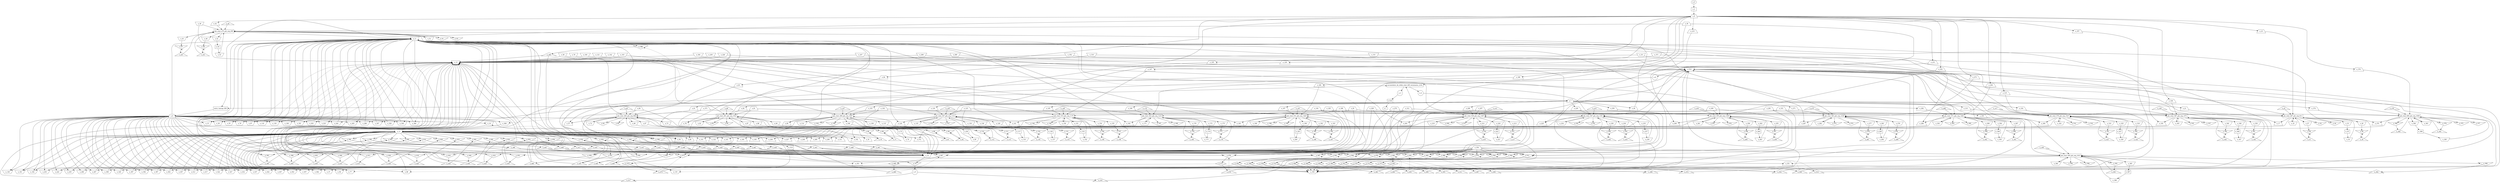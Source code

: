 digraph control_path {
  e_0: entry_node : n ;
  e_1: exit_node : s ;
  e_2 [shape = dot];
  e_3 [shape = circle];
  e_4 [shape = circle];
  e_5 [shape = circle];
  e_6 [shape = circle];
  e_7 [shape = trapezium];
  e_8 [shape = trapezium];
  e_9 [shape = trapezium];
  e_10 [shape = invtriangle];
  e_11 [shape = invtrapezium];
  e_12 [shape = invtrapezium];
  e_13 [shape = invtrapezium];
  e_14 [shape = invtrapezium];
  e_15 [shape = invtrapezium];
  e_16 [shape = invtrapezium];
  e_17 [shape = trapezium];
  e_18 [shape = invtrapezium];
  e_19 [shape = trapezium];
  e_20 [shape = trapezium];
  e_21 [shape = trapezium];
  e_22 [shape = invtriangle];
  e_23 [shape = trapezium];
  e_24 [shape = invtriangle];
  e_25 [shape = triangle];
  e_26 [shape = invtrapezium];
  e_27 [shape = invtrapezium];
  e_28 [shape = invtriangle];
  e_29 [shape = invtriangle];
  e_30 [shape = triangle];
  e_31 [shape = triangle];
  e_32 [shape = invtrapezium];
  e_33 [shape = invtrapezium];
  e_34 [shape = invtrapezium];
  e_35 [shape = dot];
  e_36 [shape = invtrapezium];
  e_37 [shape = invtrapezium];
  e_38 [shape = invtrapezium];
  e_39 [shape = trapezium];
  e_40 [shape = trapezium];
  e_41 [shape = invtriangle];
  e_42 [shape = trapezium];
  e_43 [shape = invtriangle];
  e_44 [shape = triangle];
  e_45 [shape = invtrapezium];
  e_46 [shape = invtrapezium];
  e_47 [shape = invtriangle];
  e_48 [shape = invtriangle];
  e_49 [shape = triangle];
  e_50 [shape = triangle];
  e_51 [shape = invtrapezium];
  e_52 [shape = invtrapezium];
  e_53 [shape = invtrapezium];
  e_54 [shape = dot];
  e_55 [shape = invtrapezium];
  e_56 [shape = invtrapezium];
  e_57 [shape = trapezium];
  e_58 [shape = invtrapezium];
  e_59 [shape = trapezium];
  e_60 [shape = trapezium];
  e_61 [shape = trapezium];
  e_62 [shape = invtriangle];
  e_63 [shape = trapezium];
  e_64 [shape = invtriangle];
  e_65 [shape = triangle];
  e_66 [shape = invtrapezium];
  e_67 [shape = invtrapezium];
  e_68 [shape = invtriangle];
  e_69 [shape = invtriangle];
  e_70 [shape = triangle];
  e_71 [shape = triangle];
  e_72 [shape = invtrapezium];
  e_73 [shape = invtrapezium];
  e_74 [shape = invtrapezium];
  e_75 [shape = dot];
  e_76 [shape = invtrapezium];
  e_77 [shape = invtrapezium];
  e_78 [shape = trapezium];
  e_79 [shape = invtrapezium];
  e_80 [shape = trapezium];
  e_81 [shape = trapezium];
  e_82 [shape = trapezium];
  e_83 [shape = invtriangle];
  e_84 [shape = trapezium];
  e_85 [shape = invtriangle];
  e_86 [shape = triangle];
  e_87 [shape = invtrapezium];
  e_88 [shape = invtrapezium];
  e_89 [shape = invtriangle];
  e_90 [shape = invtriangle];
  e_91 [shape = triangle];
  e_92 [shape = triangle];
  e_93 [shape = invtrapezium];
  e_94 [shape = invtrapezium];
  e_95 [shape = invtrapezium];
  e_96 [shape = dot];
  e_97 [shape = invtrapezium];
  e_98 [shape = invtrapezium];
  e_99 [shape = trapezium];
  e_100 [shape = invtrapezium];
  e_101 [shape = trapezium];
  e_102 [shape = trapezium];
  e_103 [shape = trapezium];
  e_104 [shape = invtriangle];
  e_105 [shape = trapezium];
  e_106 [shape = invtriangle];
  e_107 [shape = triangle];
  e_108 [shape = invtrapezium];
  e_109 [shape = invtrapezium];
  e_110 [shape = invtriangle];
  e_111 [shape = invtriangle];
  e_112 [shape = triangle];
  e_113 [shape = triangle];
  e_114 [shape = invtrapezium];
  e_115 [shape = invtrapezium];
  e_116 [shape = invtrapezium];
  e_117 [shape = dot];
  e_118 [shape = invtrapezium];
  e_119 [shape = invtrapezium];
  e_120 [shape = trapezium];
  e_121 [shape = invtrapezium];
  e_122 [shape = trapezium];
  e_123 [shape = trapezium];
  e_124 [shape = trapezium];
  e_125 [shape = invtriangle];
  e_126 [shape = trapezium];
  e_127 [shape = invtriangle];
  e_128 [shape = triangle];
  e_129 [shape = invtrapezium];
  e_130 [shape = invtrapezium];
  e_131 [shape = invtriangle];
  e_132 [shape = invtriangle];
  e_133 [shape = triangle];
  e_134 [shape = triangle];
  e_135 [shape = invtrapezium];
  e_136 [shape = invtrapezium];
  e_137 [shape = invtrapezium];
  e_138 [shape = dot];
  e_139 [shape = invtrapezium];
  e_140 [shape = invtrapezium];
  e_141 [shape = trapezium];
  e_142 [shape = invtrapezium];
  e_143 [shape = trapezium];
  e_144 [shape = trapezium];
  e_145 [shape = trapezium];
  e_146 [shape = invtriangle];
  e_147 [shape = trapezium];
  e_148 [shape = invtriangle];
  e_149 [shape = triangle];
  e_150 [shape = invtrapezium];
  e_151 [shape = invtrapezium];
  e_152 [shape = invtrapezium];
  e_153 [shape = dot];
  e_154 [shape = invtrapezium];
  e_155 [shape = invtrapezium];
  e_156 [shape = invtriangle];
  e_157 [shape = invtriangle];
  e_158 [shape = triangle];
  e_159 [shape = triangle];
  e_160 [shape = invtrapezium];
  e_161 [shape = invtrapezium];
  e_162 [shape = trapezium];
  e_163 [shape = invtrapezium];
  e_164 [shape = trapezium];
  e_165 [shape = trapezium];
  e_166 [shape = trapezium];
  e_167 [shape = invtriangle];
  e_168 [shape = trapezium];
  e_169 [shape = invtriangle];
  e_170 [shape = triangle];
  e_171 [shape = invtrapezium];
  e_172 [shape = invtrapezium];
  e_173 [shape = invtrapezium];
  e_174 [shape = dot];
  e_175 [shape = invtrapezium];
  e_176 [shape = invtrapezium];
  e_177 [shape = invtriangle];
  e_178 [shape = invtriangle];
  e_179 [shape = triangle];
  e_180 [shape = triangle];
  e_181 [shape = invtrapezium];
  e_182 [shape = invtrapezium];
  e_183 [shape = trapezium];
  e_184 [shape = invtrapezium];
  e_185 [shape = trapezium];
  e_186 [shape = trapezium];
  e_187 [shape = trapezium];
  e_188 [shape = invtriangle];
  e_189 [shape = trapezium];
  e_190 [shape = invtriangle];
  e_191 [shape = triangle];
  e_192 [shape = invtrapezium];
  e_193 [shape = invtrapezium];
  e_194 [shape = invtriangle];
  e_195 [shape = invtriangle];
  e_196 [shape = triangle];
  e_197 [shape = triangle];
  e_198 [shape = invtrapezium];
  e_199 [shape = invtrapezium];
  e_200 [shape = invtrapezium];
  e_201 [shape = dot];
  e_202 [shape = invtrapezium];
  e_203 [shape = invtrapezium];
  e_204 [shape = trapezium];
  e_205 [shape = invtrapezium];
  e_206 [shape = trapezium];
  e_207 [shape = trapezium];
  e_208 [shape = trapezium];
  e_209 [shape = invtriangle];
  e_210 [shape = trapezium];
  e_211 [shape = invtriangle];
  e_212 [shape = triangle];
  e_213 [shape = invtrapezium];
  e_214 [shape = invtrapezium];
  e_215 [shape = invtriangle];
  e_216 [shape = invtriangle];
  e_217 [shape = triangle];
  e_218 [shape = triangle];
  e_219 [shape = invtrapezium];
  e_220 [shape = invtrapezium];
  e_221 [shape = invtrapezium];
  e_222 [shape = dot];
  e_223 [shape = invtrapezium];
  e_224 [shape = invtrapezium];
  e_225 [shape = trapezium];
  e_226 [shape = invtrapezium];
  e_227 [shape = trapezium];
  e_228 [shape = trapezium];
  e_229 [shape = trapezium];
  e_230 [shape = invtriangle];
  e_231 [shape = trapezium];
  e_232 [shape = invtriangle];
  e_233 [shape = triangle];
  e_234 [shape = invtrapezium];
  e_235 [shape = invtrapezium];
  e_236 [shape = invtrapezium];
  e_237 [shape = dot];
  e_238 [shape = invtrapezium];
  e_239 [shape = invtrapezium];
  e_240 [shape = invtriangle];
  e_241 [shape = invtriangle];
  e_242 [shape = triangle];
  e_243 [shape = triangle];
  e_244 [shape = invtrapezium];
  e_245 [shape = invtrapezium];
  e_246 [shape = trapezium];
  e_247 [shape = invtrapezium];
  e_248 [shape = trapezium];
  e_249 [shape = trapezium];
  e_250 [shape = trapezium];
  e_251 [shape = invtriangle];
  e_252 [shape = trapezium];
  e_253 [shape = invtriangle];
  e_254 [shape = triangle];
  e_255 [shape = invtrapezium];
  e_256 [shape = invtrapezium];
  e_257 [shape = invtriangle];
  e_258 [shape = invtriangle];
  e_259 [shape = triangle];
  e_260 [shape = triangle];
  e_261 [shape = invtrapezium];
  e_262 [shape = invtrapezium];
  e_263 [shape = invtrapezium];
  e_264 [shape = dot];
  e_265 [shape = invtrapezium];
  e_266 [shape = invtrapezium];
  e_267 [shape = trapezium];
  e_268 [shape = invtrapezium];
  e_269 [shape = trapezium];
  e_270 [shape = trapezium];
  e_271 [shape = trapezium];
  e_272 [shape = invtriangle];
  e_273 [shape = trapezium];
  e_274 [shape = invtriangle];
  e_275 [shape = triangle];
  e_276 [shape = invtrapezium];
  e_277 [shape = invtrapezium];
  e_278 [shape = invtriangle];
  e_279 [shape = invtriangle];
  e_280 [shape = triangle];
  e_281 [shape = triangle];
  e_282 [shape = invtrapezium];
  e_283 [shape = invtrapezium];
  e_284 [shape = invtrapezium];
  e_285 [shape = dot];
  e_286 [shape = invtrapezium];
  e_287 [shape = invtrapezium];
  e_288 [shape = trapezium];
  e_289 [shape = invtrapezium];
  e_290 [shape = trapezium];
  e_291 [shape = trapezium];
  e_292 [shape = trapezium];
  e_293 [shape = invtriangle];
  e_294 [shape = trapezium];
  e_295 [shape = invtriangle];
  e_296 [shape = triangle];
  e_297 [shape = invtrapezium];
  e_298 [shape = invtrapezium];
  e_299 [shape = invtriangle];
  e_300 [shape = invtriangle];
  e_301 [shape = triangle];
  e_302 [shape = triangle];
  e_303 [shape = invtrapezium];
  e_304 [shape = invtrapezium];
  e_305 [shape = invtrapezium];
  e_306 [shape = dot];
  e_307 [shape = invtrapezium];
  e_308 [shape = invtrapezium];
  e_309 [shape = trapezium];
  e_310 [shape = invtrapezium];
  e_311 [shape = trapezium];
  e_312 [shape = trapezium];
  e_313 [shape = trapezium];
  e_314 [shape = invtriangle];
  e_315 [shape = trapezium];
  e_316 [shape = invtriangle];
  e_317 [shape = triangle];
  e_318 [shape = invtrapezium];
  e_319 [shape = invtrapezium];
  e_320 [shape = invtriangle];
  e_321 [shape = invtriangle];
  e_322 [shape = triangle];
  e_323 [shape = triangle];
  e_324 [shape = invtrapezium];
  e_325 [shape = invtrapezium];
  e_326 [shape = invtrapezium];
  e_327 [shape = dot];
  e_328 [shape = invtrapezium];
  e_329 [shape = invtrapezium];
  e_330 [shape = trapezium];
  e_331 [shape = invtrapezium];
  e_332 [shape = trapezium];
  e_333 [shape = trapezium];
  e_334 [shape = trapezium];
  e_335 [shape = invtriangle];
  e_336 [shape = trapezium];
  e_337 [shape = invtriangle];
  e_338 [shape = triangle];
  e_339 [shape = invtrapezium];
  e_340 [shape = invtrapezium];
  e_341 [shape = invtriangle];
  e_342 [shape = invtriangle];
  e_343 [shape = triangle];
  e_344 [shape = triangle];
  e_345 [shape = invtrapezium];
  e_346 [shape = invtrapezium];
  e_347 [shape = invtrapezium];
  e_348 [shape = dot];
  e_349 [shape = invtrapezium];
  e_350 [shape = invtrapezium];
  e_351 [shape = trapezium];
  e_352 [shape = invtrapezium];
  e_353 [shape = trapezium];
  e_354 [shape = trapezium];
  e_355 [shape = trapezium];
  e_356 [shape = invtriangle];
  e_357 [shape = trapezium];
  e_358 [shape = invtriangle];
  e_359 [shape = triangle];
  e_360 [shape = invtriangle];
  e_361 [shape = invtriangle];
  e_362 [shape = triangle];
  e_363 [shape = triangle];
  e_364 [shape = invtrapezium];
  e_365 [shape = invtrapezium];
  e_366 [shape = invtrapezium];
  e_367 [shape = dot];
  e_368 [shape = invtrapezium];
  e_369 [shape = invtrapezium];
  e_370 [shape = trapezium];
  e_371 [shape = invtrapezium];
  e_372 [shape = trapezium];
  e_373 [shape = trapezium];
  e_374 [shape = trapezium];
  e_375 [shape = invtriangle];
  e_376 [shape = trapezium];
  e_377 [shape = invtriangle];
  e_378 [shape = triangle];
  e_379 [shape = invtriangle];
  e_380 [shape = invtriangle];
  e_381 [shape = triangle];
  e_382 [shape = triangle];
  e_383 [shape = invtrapezium];
  e_384 [shape = invtrapezium];
  e_385 [shape = invtrapezium];
  e_386 [shape = dot];
  e_387 [shape = invtrapezium];
  e_388 [shape = invtriangle];
  e_389 [shape = invtriangle];
  e_390 [shape = triangle];
  e_391 [shape = triangle];
  e_392 [shape = invtrapezium];
  e_393 [shape = invtriangle];
  e_394 [shape = invtriangle];
  e_395 [shape = triangle];
  e_396 [shape = triangle];
  e_397 [shape = invtrapezium];
  e_398 [shape = invtriangle];
  e_399 [shape = invtriangle];
  e_400 [shape = triangle];
  e_401 [shape = triangle];
  e_402 [shape = invtrapezium];
  e_403 [shape = invtriangle];
  e_404 [shape = invtriangle];
  e_405 [shape = triangle];
  e_406 [shape = triangle];
  e_407 [shape = invtrapezium];
  e_408 [shape = invtriangle];
  e_409 [shape = invtriangle];
  e_410 [shape = triangle];
  e_411 [shape = triangle];
  e_412 [shape = invtrapezium];
  e_413 [shape = invtriangle];
  e_414 [shape = invtriangle];
  e_415 [shape = triangle];
  e_416 [shape = triangle];
  e_417 [shape = invtrapezium];
  e_418 [shape = invtriangle];
  e_419 [shape = invtriangle];
  e_420 [shape = triangle];
  e_421 [shape = triangle];
  e_422 [shape = invtrapezium];
  e_423 [shape = invtriangle];
  e_424 [shape = invtriangle];
  e_425 [shape = triangle];
  e_426 [shape = triangle];
  e_427 [shape = invtrapezium];
  e_428 [shape = invtriangle];
  e_429 [shape = invtriangle];
  e_430 [shape = triangle];
  e_431 [shape = triangle];
  e_432 [shape = invtrapezium];
  e_433 [shape = invtriangle];
  e_434 [shape = invtriangle];
  e_435 [shape = triangle];
  e_436 [shape = triangle];
  e_437 [shape = invtrapezium];
  e_438 [shape = invtriangle];
  e_439 [shape = invtriangle];
  e_440 [shape = triangle];
  e_441 [shape = triangle];
  e_442 [shape = invtrapezium];
  e_443 [shape = invtriangle];
  e_444 [shape = invtriangle];
  e_445 [shape = triangle];
  e_446 [shape = triangle];
  e_447 [shape = invtrapezium];
  e_448 [shape = invtriangle];
  e_449 [shape = invtriangle];
  e_450 [shape = triangle];
  e_451 [shape = triangle];
  e_452 [shape = invtrapezium];
  e_453 [shape = invtriangle];
  e_454 [shape = invtriangle];
  e_455 [shape = triangle];
  e_456 [shape = triangle];
  e_457 [shape = invtrapezium];
  e_458 [shape = invtriangle];
  e_459 [shape = invtriangle];
  e_460 [shape = triangle];
  e_461 [shape = triangle];
  e_462 [shape = invtrapezium];
  e_463 [shape = invtriangle];
  e_464 [shape = invtriangle];
  e_465 [shape = triangle];
  e_466 [shape = triangle];
  e_467 [shape = invtriangle];
  e_468 [shape = diamond];
  e_469 [shape = triangle];
  e_470 [shape = invtriangle];
  e_471 [shape = diamond];
  e_472 [shape = triangle];
  e_473 [shape = invtriangle];
  e_474 [shape = diamond];
  e_475 [shape = triangle];
  e_476 [shape = invtriangle];
  e_477 [shape = diamond];
  e_478 [shape = triangle];
  e_479 [shape = invtriangle];
  e_480 [shape = diamond];
  e_481 [shape = triangle];
  e_482 [shape = invtriangle];
  e_483 [shape = diamond];
  e_484 [shape = triangle];
  e_485 [shape = invtriangle];
  e_486 [shape = diamond];
  e_487 [shape = triangle];
  e_488 [shape = invtriangle];
  e_489 [shape = diamond];
  e_490 [shape = triangle];
  e_491 [shape = invtriangle];
  e_492 [shape = diamond];
  e_493 [shape = triangle];
  e_494 [shape = invtriangle];
  e_495 [shape = diamond];
  e_496 [shape = triangle];
  e_497 [shape = invtriangle];
  e_498 [shape = diamond];
  e_499 [shape = triangle];
  e_500 [shape = invtriangle];
  e_501 [shape = diamond];
  e_502 [shape = triangle];
  e_503 [shape = invtriangle];
  e_504 [shape = diamond];
  e_505 [shape = triangle];
  e_506 [shape = invtriangle];
  e_507 [shape = diamond];
  e_508 [shape = triangle];
  e_509 [shape = invtriangle];
  e_510 [shape = diamond];
  e_511 [shape = triangle];
  e_512 [shape = invtriangle];
  e_513 [shape = diamond];
  e_514 [shape = triangle];
  e_515 [shape = dot];
  e_516 [shape = invtrapezium];
  e_517 [shape = triangle];
  e_518 [shape = triangle];
  e_519 [shape = dot];
  e_519 -> e_1;
  e_0 -> e_2;
  e_10 -> e_5;
  e_516 -> e_6;
  e_4 -> e_7;
  e_2 -> e_8;
  e_515 -> e_10;
  e_14 -> e_10;
  e_36 -> e_11;
  e_55 -> e_11;
  e_76 -> e_11;
  e_97 -> e_11;
  e_244 -> e_11;
  e_9 -> e_11;
  e_15 -> e_11;
  e_368 -> e_11;
  e_328 -> e_11;
  e_349 -> e_11;
  e_160 -> e_11;
  e_202 -> e_11;
  e_181 -> e_11;
  e_223 -> e_11;
  e_265 -> e_11;
  e_286 -> e_11;
  e_307 -> e_11;
  e_118 -> e_11;
  e_139 -> e_11;
  e_14 -> e_11[style = dashed];
  e_38 -> e_12;
  e_58 -> e_12;
  e_79 -> e_12;
  e_100 -> e_12;
  e_371 -> e_12;
  e_455 -> e_12;
  e_247 -> e_12;
  e_184 -> e_12;
  e_400 -> e_12;
  e_425 -> e_12;
  e_430 -> e_12;
  e_435 -> e_12;
  e_440 -> e_12;
  e_445 -> e_12;
  e_450 -> e_12;
  e_331 -> e_12;
  e_352 -> e_12;
  e_205 -> e_12;
  e_405 -> e_12;
  e_410 -> e_12;
  e_415 -> e_12;
  e_420 -> e_12;
  e_390 -> e_12;
  e_395 -> e_12;
  e_226 -> e_12;
  e_163 -> e_12;
  e_268 -> e_12;
  e_460 -> e_12;
  e_465 -> e_12;
  e_289 -> e_12;
  e_310 -> e_12;
  e_18 -> e_12;
  e_121 -> e_12;
  e_142 -> e_12;
  e_37 -> e_13;
  e_56 -> e_13;
  e_77 -> e_13;
  e_98 -> e_13;
  e_457 -> e_13;
  e_245 -> e_13;
  e_369 -> e_13;
  e_402 -> e_13;
  e_422 -> e_13;
  e_427 -> e_13;
  e_432 -> e_13;
  e_437 -> e_13;
  e_442 -> e_13;
  e_447 -> e_13;
  e_452 -> e_13;
  e_329 -> e_13;
  e_350 -> e_13;
  e_203 -> e_13;
  e_407 -> e_13;
  e_412 -> e_13;
  e_417 -> e_13;
  e_387 -> e_13;
  e_392 -> e_13;
  e_397 -> e_13;
  e_182 -> e_13;
  e_224 -> e_13;
  e_161 -> e_13;
  e_266 -> e_13;
  e_462 -> e_13;
  e_287 -> e_13;
  e_308 -> e_13;
  e_16 -> e_13;
  e_119 -> e_13;
  e_140 -> e_13;
  e_39 -> e_14;
  e_60 -> e_14;
  e_81 -> e_14;
  e_102 -> e_14;
  e_373 -> e_14;
  e_456 -> e_14;
  e_249 -> e_14;
  e_186 -> e_14;
  e_401 -> e_14;
  e_421 -> e_14;
  e_426 -> e_14;
  e_431 -> e_14;
  e_436 -> e_14;
  e_441 -> e_14;
  e_446 -> e_14;
  e_451 -> e_14;
  e_466 -> e_14;
  e_333 -> e_14;
  e_354 -> e_14;
  e_207 -> e_14;
  e_406 -> e_14;
  e_411 -> e_14;
  e_416 -> e_14;
  e_391 -> e_14;
  e_396 -> e_14;
  e_228 -> e_14;
  e_165 -> e_14;
  e_270 -> e_14;
  e_461 -> e_14;
  e_291 -> e_14;
  e_312 -> e_14;
  e_20 -> e_14;
  e_123 -> e_14;
  e_144 -> e_14;
  e_9 -> e_15;
  e_12 -> e_15[style = dashed];
  e_9 -> e_16;
  e_468 -> e_16[style = dashed];
  e_11 -> e_17;
  e_13 -> e_19;
  e_7 -> e_21;
  e_8 -> e_23;
  e_26 -> e_28;
  e_30 -> e_28[style = dashed];
  e_27 -> e_29;
  e_31 -> e_29[style = dashed];
  e_28 -> e_30;
  e_29 -> e_31;
  e_35 -> e_34;
  e_33 -> e_35;
  e_9 -> e_36;
  e_12 -> e_36[style = dashed];
  e_9 -> e_37;
  e_471 -> e_37[style = dashed];
  e_7 -> e_40;
  e_8 -> e_42;
  e_45 -> e_47;
  e_49 -> e_47[style = dashed];
  e_46 -> e_48;
  e_50 -> e_48[style = dashed];
  e_47 -> e_49;
  e_48 -> e_50;
  e_54 -> e_53;
  e_52 -> e_54;
  e_9 -> e_55;
  e_12 -> e_55[style = dashed];
  e_9 -> e_56;
  e_474 -> e_56[style = dashed];
  e_11 -> e_57;
  e_13 -> e_59;
  e_7 -> e_61;
  e_8 -> e_63;
  e_66 -> e_68;
  e_70 -> e_68[style = dashed];
  e_67 -> e_69;
  e_71 -> e_69[style = dashed];
  e_68 -> e_70;
  e_69 -> e_71;
  e_75 -> e_74;
  e_73 -> e_75;
  e_9 -> e_76;
  e_12 -> e_76[style = dashed];
  e_9 -> e_77;
  e_477 -> e_77[style = dashed];
  e_11 -> e_78;
  e_13 -> e_80;
  e_7 -> e_82;
  e_8 -> e_84;
  e_87 -> e_89;
  e_91 -> e_89[style = dashed];
  e_88 -> e_90;
  e_92 -> e_90[style = dashed];
  e_89 -> e_91;
  e_90 -> e_92;
  e_96 -> e_95;
  e_94 -> e_96;
  e_9 -> e_97;
  e_12 -> e_97[style = dashed];
  e_9 -> e_98;
  e_480 -> e_98[style = dashed];
  e_11 -> e_99;
  e_13 -> e_101;
  e_7 -> e_103;
  e_8 -> e_105;
  e_108 -> e_110;
  e_112 -> e_110[style = dashed];
  e_109 -> e_111;
  e_113 -> e_111[style = dashed];
  e_110 -> e_112;
  e_111 -> e_113;
  e_117 -> e_116;
  e_115 -> e_117;
  e_9 -> e_118;
  e_12 -> e_118[style = dashed];
  e_9 -> e_119;
  e_483 -> e_119[style = dashed];
  e_11 -> e_120;
  e_13 -> e_122;
  e_7 -> e_124;
  e_8 -> e_126;
  e_129 -> e_131;
  e_133 -> e_131[style = dashed];
  e_130 -> e_132;
  e_134 -> e_132[style = dashed];
  e_131 -> e_133;
  e_132 -> e_134;
  e_138 -> e_137;
  e_136 -> e_138;
  e_9 -> e_139;
  e_12 -> e_139[style = dashed];
  e_9 -> e_140;
  e_486 -> e_140[style = dashed];
  e_11 -> e_141;
  e_13 -> e_143;
  e_7 -> e_145;
  e_8 -> e_147;
  e_153 -> e_152;
  e_151 -> e_153;
  e_154 -> e_156;
  e_158 -> e_156[style = dashed];
  e_155 -> e_157;
  e_159 -> e_157[style = dashed];
  e_156 -> e_158;
  e_157 -> e_159;
  e_9 -> e_160;
  e_12 -> e_160[style = dashed];
  e_9 -> e_161;
  e_489 -> e_161[style = dashed];
  e_11 -> e_162;
  e_13 -> e_164;
  e_7 -> e_166;
  e_8 -> e_168;
  e_174 -> e_173;
  e_172 -> e_174;
  e_175 -> e_177;
  e_179 -> e_177[style = dashed];
  e_176 -> e_178;
  e_180 -> e_178[style = dashed];
  e_177 -> e_179;
  e_178 -> e_180;
  e_9 -> e_181;
  e_12 -> e_181[style = dashed];
  e_9 -> e_182;
  e_492 -> e_182[style = dashed];
  e_11 -> e_183;
  e_13 -> e_185;
  e_7 -> e_187;
  e_8 -> e_189;
  e_192 -> e_194;
  e_196 -> e_194[style = dashed];
  e_193 -> e_195;
  e_197 -> e_195[style = dashed];
  e_194 -> e_196;
  e_195 -> e_197;
  e_201 -> e_200;
  e_199 -> e_201;
  e_9 -> e_202;
  e_12 -> e_202[style = dashed];
  e_9 -> e_203;
  e_495 -> e_203[style = dashed];
  e_11 -> e_204;
  e_13 -> e_206;
  e_7 -> e_208;
  e_8 -> e_210;
  e_213 -> e_215;
  e_217 -> e_215[style = dashed];
  e_214 -> e_216;
  e_218 -> e_216[style = dashed];
  e_215 -> e_217;
  e_216 -> e_218;
  e_222 -> e_221;
  e_220 -> e_222;
  e_9 -> e_223;
  e_12 -> e_223[style = dashed];
  e_9 -> e_224;
  e_498 -> e_224[style = dashed];
  e_11 -> e_225;
  e_13 -> e_227;
  e_7 -> e_229;
  e_8 -> e_231;
  e_237 -> e_236;
  e_235 -> e_237;
  e_238 -> e_240;
  e_242 -> e_240[style = dashed];
  e_239 -> e_241;
  e_243 -> e_241[style = dashed];
  e_240 -> e_242;
  e_241 -> e_243;
  e_9 -> e_244;
  e_12 -> e_244[style = dashed];
  e_9 -> e_245;
  e_501 -> e_245[style = dashed];
  e_11 -> e_246;
  e_13 -> e_248;
  e_7 -> e_250;
  e_8 -> e_252;
  e_255 -> e_257;
  e_259 -> e_257[style = dashed];
  e_256 -> e_258;
  e_260 -> e_258[style = dashed];
  e_257 -> e_259;
  e_258 -> e_260;
  e_264 -> e_263;
  e_262 -> e_264;
  e_9 -> e_265;
  e_12 -> e_265[style = dashed];
  e_9 -> e_266;
  e_504 -> e_266[style = dashed];
  e_11 -> e_267;
  e_13 -> e_269;
  e_7 -> e_271;
  e_8 -> e_273;
  e_276 -> e_278;
  e_280 -> e_278[style = dashed];
  e_277 -> e_279;
  e_281 -> e_279[style = dashed];
  e_278 -> e_280;
  e_279 -> e_281;
  e_285 -> e_284;
  e_283 -> e_285;
  e_9 -> e_286;
  e_12 -> e_286[style = dashed];
  e_9 -> e_287;
  e_507 -> e_287[style = dashed];
  e_11 -> e_288;
  e_13 -> e_290;
  e_7 -> e_292;
  e_8 -> e_294;
  e_297 -> e_299;
  e_301 -> e_299[style = dashed];
  e_298 -> e_300;
  e_302 -> e_300[style = dashed];
  e_299 -> e_301;
  e_300 -> e_302;
  e_306 -> e_305;
  e_304 -> e_306;
  e_9 -> e_307;
  e_12 -> e_307[style = dashed];
  e_9 -> e_308;
  e_510 -> e_308[style = dashed];
  e_11 -> e_309;
  e_13 -> e_311;
  e_7 -> e_313;
  e_8 -> e_315;
  e_318 -> e_320;
  e_322 -> e_320[style = dashed];
  e_319 -> e_321;
  e_323 -> e_321[style = dashed];
  e_320 -> e_322;
  e_321 -> e_323;
  e_327 -> e_326;
  e_325 -> e_327;
  e_9 -> e_328;
  e_12 -> e_328[style = dashed];
  e_9 -> e_329;
  e_513 -> e_329[style = dashed];
  e_11 -> e_330;
  e_13 -> e_332;
  e_7 -> e_334;
  e_8 -> e_336;
  e_339 -> e_341;
  e_343 -> e_341[style = dashed];
  e_340 -> e_342;
  e_344 -> e_342[style = dashed];
  e_341 -> e_343;
  e_342 -> e_344;
  e_348 -> e_347;
  e_346 -> e_348;
  e_9 -> e_349;
  e_12 -> e_349[style = dashed];
  e_9 -> e_350;
  e_498 -> e_350[style = dashed];
  e_501 -> e_350[style = dashed];
  e_507 -> e_350[style = dashed];
  e_510 -> e_350[style = dashed];
  e_495 -> e_350[style = dashed];
  e_471 -> e_350[style = dashed];
  e_474 -> e_350[style = dashed];
  e_513 -> e_350[style = dashed];
  e_477 -> e_350[style = dashed];
  e_480 -> e_350[style = dashed];
  e_483 -> e_350[style = dashed];
  e_468 -> e_350[style = dashed];
  e_504 -> e_350[style = dashed];
  e_486 -> e_350[style = dashed];
  e_489 -> e_350[style = dashed];
  e_492 -> e_350[style = dashed];
  e_11 -> e_351;
  e_13 -> e_353;
  e_7 -> e_355;
  e_8 -> e_357;
  e_360 -> e_362;
  e_361 -> e_363;
  e_367 -> e_366;
  e_365 -> e_367;
  e_9 -> e_368;
  e_12 -> e_368[style = dashed];
  e_9 -> e_369;
  e_373 -> e_369[style = dashed];
  e_11 -> e_370;
  e_13 -> e_372;
  e_7 -> e_374;
  e_8 -> e_376;
  e_379 -> e_381;
  e_380 -> e_382;
  e_386 -> e_385;
  e_384 -> e_386;
  e_9 -> e_387;
  e_468 -> e_387[style = dashed];
  e_11 -> e_388;
  e_391 -> e_388[style = dashed];
  e_13 -> e_389;
  e_390 -> e_389;
  e_388 -> e_390;
  e_389 -> e_391;
  e_9 -> e_392;
  e_474 -> e_392[style = dashed];
  e_11 -> e_393;
  e_396 -> e_393[style = dashed];
  e_13 -> e_394;
  e_395 -> e_394;
  e_393 -> e_395;
  e_394 -> e_396;
  e_9 -> e_397;
  e_480 -> e_397[style = dashed];
  e_11 -> e_398;
  e_401 -> e_398[style = dashed];
  e_13 -> e_399;
  e_400 -> e_399;
  e_398 -> e_400;
  e_399 -> e_401;
  e_9 -> e_402;
  e_486 -> e_402[style = dashed];
  e_11 -> e_403;
  e_406 -> e_403[style = dashed];
  e_13 -> e_404;
  e_405 -> e_404;
  e_403 -> e_405;
  e_404 -> e_406;
  e_9 -> e_407;
  e_492 -> e_407[style = dashed];
  e_11 -> e_408;
  e_411 -> e_408[style = dashed];
  e_13 -> e_409;
  e_410 -> e_409;
  e_408 -> e_410;
  e_409 -> e_411;
  e_9 -> e_412;
  e_498 -> e_412[style = dashed];
  e_11 -> e_413;
  e_416 -> e_413[style = dashed];
  e_13 -> e_414;
  e_415 -> e_414;
  e_413 -> e_415;
  e_414 -> e_416;
  e_9 -> e_417;
  e_504 -> e_417[style = dashed];
  e_11 -> e_418;
  e_421 -> e_418[style = dashed];
  e_13 -> e_419;
  e_420 -> e_419;
  e_418 -> e_420;
  e_419 -> e_421;
  e_9 -> e_422;
  e_510 -> e_422[style = dashed];
  e_11 -> e_423;
  e_426 -> e_423[style = dashed];
  e_13 -> e_424;
  e_425 -> e_424;
  e_423 -> e_425;
  e_424 -> e_426;
  e_9 -> e_427;
  e_471 -> e_427[style = dashed];
  e_11 -> e_428;
  e_431 -> e_428[style = dashed];
  e_13 -> e_429;
  e_430 -> e_429;
  e_428 -> e_430;
  e_429 -> e_431;
  e_9 -> e_432;
  e_477 -> e_432[style = dashed];
  e_11 -> e_433;
  e_436 -> e_433[style = dashed];
  e_13 -> e_434;
  e_435 -> e_434;
  e_433 -> e_435;
  e_434 -> e_436;
  e_9 -> e_437;
  e_483 -> e_437[style = dashed];
  e_11 -> e_438;
  e_441 -> e_438[style = dashed];
  e_13 -> e_439;
  e_440 -> e_439;
  e_438 -> e_440;
  e_439 -> e_441;
  e_9 -> e_442;
  e_489 -> e_442[style = dashed];
  e_11 -> e_443;
  e_446 -> e_443[style = dashed];
  e_13 -> e_444;
  e_445 -> e_444;
  e_443 -> e_445;
  e_444 -> e_446;
  e_9 -> e_447;
  e_495 -> e_447[style = dashed];
  e_11 -> e_448;
  e_451 -> e_448[style = dashed];
  e_13 -> e_449;
  e_450 -> e_449;
  e_448 -> e_450;
  e_449 -> e_451;
  e_9 -> e_452;
  e_501 -> e_452[style = dashed];
  e_11 -> e_453;
  e_456 -> e_453[style = dashed];
  e_455 -> e_454;
  e_13 -> e_454;
  e_453 -> e_455;
  e_454 -> e_456;
  e_9 -> e_457;
  e_507 -> e_457[style = dashed];
  e_11 -> e_458;
  e_461 -> e_458[style = dashed];
  e_13 -> e_459;
  e_460 -> e_459;
  e_458 -> e_460;
  e_459 -> e_461;
  e_9 -> e_462;
  e_513 -> e_462[style = dashed];
  e_11 -> e_463;
  e_466 -> e_463[style = dashed];
  e_13 -> e_464;
  e_465 -> e_464;
  e_463 -> e_465;
  e_464 -> e_466;
  e_354 -> e_467;
  e_391 -> e_467;
  e_20 -> e_467;
  e_469 -> e_467[style = dashed];
  e_467 -> e_468;
  e_468 -> e_469;
  e_39 -> e_470;
  e_431 -> e_470;
  e_354 -> e_470;
  e_472 -> e_470[style = dashed];
  e_470 -> e_471;
  e_471 -> e_472;
  e_60 -> e_473;
  e_354 -> e_473;
  e_396 -> e_473;
  e_475 -> e_473[style = dashed];
  e_473 -> e_474;
  e_474 -> e_475;
  e_81 -> e_476;
  e_436 -> e_476;
  e_354 -> e_476;
  e_478 -> e_476[style = dashed];
  e_476 -> e_477;
  e_477 -> e_478;
  e_102 -> e_479;
  e_401 -> e_479;
  e_354 -> e_479;
  e_481 -> e_479[style = dashed];
  e_479 -> e_480;
  e_480 -> e_481;
  e_441 -> e_482;
  e_354 -> e_482;
  e_123 -> e_482;
  e_484 -> e_482[style = dashed];
  e_482 -> e_483;
  e_483 -> e_484;
  e_354 -> e_485;
  e_406 -> e_485;
  e_144 -> e_485;
  e_487 -> e_485[style = dashed];
  e_485 -> e_486;
  e_486 -> e_487;
  e_446 -> e_488;
  e_354 -> e_488;
  e_165 -> e_488;
  e_490 -> e_488[style = dashed];
  e_488 -> e_489;
  e_489 -> e_490;
  e_186 -> e_491;
  e_354 -> e_491;
  e_411 -> e_491;
  e_493 -> e_491[style = dashed];
  e_491 -> e_492;
  e_492 -> e_493;
  e_451 -> e_494;
  e_354 -> e_494;
  e_207 -> e_494;
  e_496 -> e_494[style = dashed];
  e_494 -> e_495;
  e_495 -> e_496;
  e_354 -> e_497;
  e_416 -> e_497;
  e_228 -> e_497;
  e_499 -> e_497[style = dashed];
  e_497 -> e_498;
  e_498 -> e_499;
  e_456 -> e_500;
  e_249 -> e_500;
  e_354 -> e_500;
  e_502 -> e_500[style = dashed];
  e_500 -> e_501;
  e_501 -> e_502;
  e_421 -> e_503;
  e_354 -> e_503;
  e_270 -> e_503;
  e_505 -> e_503[style = dashed];
  e_503 -> e_504;
  e_504 -> e_505;
  e_354 -> e_506;
  e_461 -> e_506;
  e_291 -> e_506;
  e_508 -> e_506[style = dashed];
  e_506 -> e_507;
  e_507 -> e_508;
  e_426 -> e_509;
  e_354 -> e_509;
  e_312 -> e_509;
  e_511 -> e_509[style = dashed];
  e_509 -> e_510;
  e_510 -> e_511;
  e_466 -> e_512;
  e_333 -> e_512;
  e_354 -> e_512;
  e_514 -> e_512[style = dashed];
  e_512 -> e_513;
  e_513 -> e_514;
  e_9 -> e_515;
  e_499 -> e_516;
  e_508 -> e_516;
  e_493 -> e_516;
  e_496 -> e_516;
  e_472 -> e_516;
  e_511 -> e_516;
  e_514 -> e_516;
  e_12 -> e_516;
  e_475 -> e_516;
  e_478 -> e_516;
  e_481 -> e_516;
  e_469 -> e_516;
  e_502 -> e_516;
  e_505 -> e_516;
  e_484 -> e_516;
  e_487 -> e_516;
  e_490 -> e_516;
  e_5 -> e_517;
  e_5 -> e_518;
  e_3 -> e_519;
  accumulator_do_while_stmt_465_terminator_2181 [shape=rectangle];
e_6 -> accumulator_do_while_stmt_465_terminator_2181;
e_518 -> accumulator_do_while_stmt_465_terminator_2181;
e_517 -> accumulator_do_while_stmt_465_terminator_2181;
accumulator_do_while_stmt_465_terminator_2181 -> e_4;
accumulator_do_while_stmt_465_terminator_2181 -> e_3;
  phi_stmt_467_phi_seq_911 [shape=rectangle];
e_21 -> phi_stmt_467_phi_seq_911;
phi_stmt_467_phi_seq_911 -> e_26;
phi_stmt_467_phi_seq_911 -> e_27;
phi_stmt_467_phi_seq_911 -> e_22;
e_30 -> phi_stmt_467_phi_seq_911;
e_31 -> phi_stmt_467_phi_seq_911;
e_23 -> phi_stmt_467_phi_seq_911;
phi_stmt_467_phi_seq_911 -> e_32;
phi_stmt_467_phi_seq_911 -> e_33;
phi_stmt_467_phi_seq_911 -> e_24;
e_32 -> phi_stmt_467_phi_seq_911;
e_34 -> phi_stmt_467_phi_seq_911;
e_18 -> phi_stmt_467_phi_seq_911;
e_20 -> phi_stmt_467_phi_seq_911;
phi_stmt_467_phi_seq_911 -> e_17;
phi_stmt_467_phi_seq_911 -> e_19;
e_25 -> phi_stmt_467_phi_seq_911;
  phi_stmt_475_phi_seq_955 [shape=rectangle];
e_40 -> phi_stmt_475_phi_seq_955;
phi_stmt_475_phi_seq_955 -> e_45;
phi_stmt_475_phi_seq_955 -> e_46;
phi_stmt_475_phi_seq_955 -> e_41;
e_49 -> phi_stmt_475_phi_seq_955;
e_50 -> phi_stmt_475_phi_seq_955;
e_42 -> phi_stmt_475_phi_seq_955;
phi_stmt_475_phi_seq_955 -> e_51;
phi_stmt_475_phi_seq_955 -> e_52;
phi_stmt_475_phi_seq_955 -> e_43;
e_51 -> phi_stmt_475_phi_seq_955;
e_53 -> phi_stmt_475_phi_seq_955;
e_38 -> phi_stmt_475_phi_seq_955;
e_39 -> phi_stmt_475_phi_seq_955;
phi_stmt_475_phi_seq_955 -> e_11;
phi_stmt_475_phi_seq_955 -> e_13;
e_44 -> phi_stmt_475_phi_seq_955;
  phi_stmt_483_phi_seq_999 [shape=rectangle];
e_61 -> phi_stmt_483_phi_seq_999;
phi_stmt_483_phi_seq_999 -> e_66;
phi_stmt_483_phi_seq_999 -> e_67;
phi_stmt_483_phi_seq_999 -> e_62;
e_70 -> phi_stmt_483_phi_seq_999;
e_71 -> phi_stmt_483_phi_seq_999;
e_63 -> phi_stmt_483_phi_seq_999;
phi_stmt_483_phi_seq_999 -> e_72;
phi_stmt_483_phi_seq_999 -> e_73;
phi_stmt_483_phi_seq_999 -> e_64;
e_72 -> phi_stmt_483_phi_seq_999;
e_74 -> phi_stmt_483_phi_seq_999;
e_58 -> phi_stmt_483_phi_seq_999;
e_60 -> phi_stmt_483_phi_seq_999;
phi_stmt_483_phi_seq_999 -> e_57;
phi_stmt_483_phi_seq_999 -> e_59;
e_65 -> phi_stmt_483_phi_seq_999;
  phi_stmt_491_phi_seq_1043 [shape=rectangle];
e_82 -> phi_stmt_491_phi_seq_1043;
phi_stmt_491_phi_seq_1043 -> e_87;
phi_stmt_491_phi_seq_1043 -> e_88;
phi_stmt_491_phi_seq_1043 -> e_83;
e_91 -> phi_stmt_491_phi_seq_1043;
e_92 -> phi_stmt_491_phi_seq_1043;
e_84 -> phi_stmt_491_phi_seq_1043;
phi_stmt_491_phi_seq_1043 -> e_93;
phi_stmt_491_phi_seq_1043 -> e_94;
phi_stmt_491_phi_seq_1043 -> e_85;
e_93 -> phi_stmt_491_phi_seq_1043;
e_95 -> phi_stmt_491_phi_seq_1043;
e_79 -> phi_stmt_491_phi_seq_1043;
e_81 -> phi_stmt_491_phi_seq_1043;
phi_stmt_491_phi_seq_1043 -> e_78;
phi_stmt_491_phi_seq_1043 -> e_80;
e_86 -> phi_stmt_491_phi_seq_1043;
  phi_stmt_499_phi_seq_1087 [shape=rectangle];
e_103 -> phi_stmt_499_phi_seq_1087;
phi_stmt_499_phi_seq_1087 -> e_108;
phi_stmt_499_phi_seq_1087 -> e_109;
phi_stmt_499_phi_seq_1087 -> e_104;
e_112 -> phi_stmt_499_phi_seq_1087;
e_113 -> phi_stmt_499_phi_seq_1087;
e_105 -> phi_stmt_499_phi_seq_1087;
phi_stmt_499_phi_seq_1087 -> e_114;
phi_stmt_499_phi_seq_1087 -> e_115;
phi_stmt_499_phi_seq_1087 -> e_106;
e_114 -> phi_stmt_499_phi_seq_1087;
e_116 -> phi_stmt_499_phi_seq_1087;
e_100 -> phi_stmt_499_phi_seq_1087;
e_102 -> phi_stmt_499_phi_seq_1087;
phi_stmt_499_phi_seq_1087 -> e_99;
phi_stmt_499_phi_seq_1087 -> e_101;
e_107 -> phi_stmt_499_phi_seq_1087;
  phi_stmt_507_phi_seq_1131 [shape=rectangle];
e_124 -> phi_stmt_507_phi_seq_1131;
phi_stmt_507_phi_seq_1131 -> e_129;
phi_stmt_507_phi_seq_1131 -> e_130;
phi_stmt_507_phi_seq_1131 -> e_125;
e_133 -> phi_stmt_507_phi_seq_1131;
e_134 -> phi_stmt_507_phi_seq_1131;
e_126 -> phi_stmt_507_phi_seq_1131;
phi_stmt_507_phi_seq_1131 -> e_135;
phi_stmt_507_phi_seq_1131 -> e_136;
phi_stmt_507_phi_seq_1131 -> e_127;
e_135 -> phi_stmt_507_phi_seq_1131;
e_137 -> phi_stmt_507_phi_seq_1131;
e_121 -> phi_stmt_507_phi_seq_1131;
e_123 -> phi_stmt_507_phi_seq_1131;
phi_stmt_507_phi_seq_1131 -> e_120;
phi_stmt_507_phi_seq_1131 -> e_122;
e_128 -> phi_stmt_507_phi_seq_1131;
  phi_stmt_515_phi_seq_1175 [shape=rectangle];
e_147 -> phi_stmt_515_phi_seq_1175;
phi_stmt_515_phi_seq_1175 -> e_150;
phi_stmt_515_phi_seq_1175 -> e_151;
phi_stmt_515_phi_seq_1175 -> e_148;
e_150 -> phi_stmt_515_phi_seq_1175;
e_152 -> phi_stmt_515_phi_seq_1175;
e_145 -> phi_stmt_515_phi_seq_1175;
phi_stmt_515_phi_seq_1175 -> e_154;
phi_stmt_515_phi_seq_1175 -> e_155;
phi_stmt_515_phi_seq_1175 -> e_146;
e_158 -> phi_stmt_515_phi_seq_1175;
e_159 -> phi_stmt_515_phi_seq_1175;
e_142 -> phi_stmt_515_phi_seq_1175;
e_144 -> phi_stmt_515_phi_seq_1175;
phi_stmt_515_phi_seq_1175 -> e_141;
phi_stmt_515_phi_seq_1175 -> e_143;
e_149 -> phi_stmt_515_phi_seq_1175;
  phi_stmt_523_phi_seq_1219 [shape=rectangle];
e_168 -> phi_stmt_523_phi_seq_1219;
phi_stmt_523_phi_seq_1219 -> e_171;
phi_stmt_523_phi_seq_1219 -> e_172;
phi_stmt_523_phi_seq_1219 -> e_169;
e_171 -> phi_stmt_523_phi_seq_1219;
e_173 -> phi_stmt_523_phi_seq_1219;
e_166 -> phi_stmt_523_phi_seq_1219;
phi_stmt_523_phi_seq_1219 -> e_175;
phi_stmt_523_phi_seq_1219 -> e_176;
phi_stmt_523_phi_seq_1219 -> e_167;
e_179 -> phi_stmt_523_phi_seq_1219;
e_180 -> phi_stmt_523_phi_seq_1219;
e_163 -> phi_stmt_523_phi_seq_1219;
e_165 -> phi_stmt_523_phi_seq_1219;
phi_stmt_523_phi_seq_1219 -> e_162;
phi_stmt_523_phi_seq_1219 -> e_164;
e_170 -> phi_stmt_523_phi_seq_1219;
  phi_stmt_531_phi_seq_1263 [shape=rectangle];
e_187 -> phi_stmt_531_phi_seq_1263;
phi_stmt_531_phi_seq_1263 -> e_192;
phi_stmt_531_phi_seq_1263 -> e_193;
phi_stmt_531_phi_seq_1263 -> e_188;
e_196 -> phi_stmt_531_phi_seq_1263;
e_197 -> phi_stmt_531_phi_seq_1263;
e_189 -> phi_stmt_531_phi_seq_1263;
phi_stmt_531_phi_seq_1263 -> e_198;
phi_stmt_531_phi_seq_1263 -> e_199;
phi_stmt_531_phi_seq_1263 -> e_190;
e_198 -> phi_stmt_531_phi_seq_1263;
e_200 -> phi_stmt_531_phi_seq_1263;
e_184 -> phi_stmt_531_phi_seq_1263;
e_186 -> phi_stmt_531_phi_seq_1263;
phi_stmt_531_phi_seq_1263 -> e_183;
phi_stmt_531_phi_seq_1263 -> e_185;
e_191 -> phi_stmt_531_phi_seq_1263;
  phi_stmt_539_phi_seq_1307 [shape=rectangle];
e_208 -> phi_stmt_539_phi_seq_1307;
phi_stmt_539_phi_seq_1307 -> e_213;
phi_stmt_539_phi_seq_1307 -> e_214;
phi_stmt_539_phi_seq_1307 -> e_209;
e_217 -> phi_stmt_539_phi_seq_1307;
e_218 -> phi_stmt_539_phi_seq_1307;
e_210 -> phi_stmt_539_phi_seq_1307;
phi_stmt_539_phi_seq_1307 -> e_219;
phi_stmt_539_phi_seq_1307 -> e_220;
phi_stmt_539_phi_seq_1307 -> e_211;
e_219 -> phi_stmt_539_phi_seq_1307;
e_221 -> phi_stmt_539_phi_seq_1307;
e_205 -> phi_stmt_539_phi_seq_1307;
e_207 -> phi_stmt_539_phi_seq_1307;
phi_stmt_539_phi_seq_1307 -> e_204;
phi_stmt_539_phi_seq_1307 -> e_206;
e_212 -> phi_stmt_539_phi_seq_1307;
  phi_stmt_547_phi_seq_1351 [shape=rectangle];
e_231 -> phi_stmt_547_phi_seq_1351;
phi_stmt_547_phi_seq_1351 -> e_234;
phi_stmt_547_phi_seq_1351 -> e_235;
phi_stmt_547_phi_seq_1351 -> e_232;
e_234 -> phi_stmt_547_phi_seq_1351;
e_236 -> phi_stmt_547_phi_seq_1351;
e_229 -> phi_stmt_547_phi_seq_1351;
phi_stmt_547_phi_seq_1351 -> e_238;
phi_stmt_547_phi_seq_1351 -> e_239;
phi_stmt_547_phi_seq_1351 -> e_230;
e_242 -> phi_stmt_547_phi_seq_1351;
e_243 -> phi_stmt_547_phi_seq_1351;
e_226 -> phi_stmt_547_phi_seq_1351;
e_228 -> phi_stmt_547_phi_seq_1351;
phi_stmt_547_phi_seq_1351 -> e_225;
phi_stmt_547_phi_seq_1351 -> e_227;
e_233 -> phi_stmt_547_phi_seq_1351;
  phi_stmt_555_phi_seq_1395 [shape=rectangle];
e_250 -> phi_stmt_555_phi_seq_1395;
phi_stmt_555_phi_seq_1395 -> e_255;
phi_stmt_555_phi_seq_1395 -> e_256;
phi_stmt_555_phi_seq_1395 -> e_251;
e_259 -> phi_stmt_555_phi_seq_1395;
e_260 -> phi_stmt_555_phi_seq_1395;
e_252 -> phi_stmt_555_phi_seq_1395;
phi_stmt_555_phi_seq_1395 -> e_261;
phi_stmt_555_phi_seq_1395 -> e_262;
phi_stmt_555_phi_seq_1395 -> e_253;
e_261 -> phi_stmt_555_phi_seq_1395;
e_263 -> phi_stmt_555_phi_seq_1395;
e_247 -> phi_stmt_555_phi_seq_1395;
e_249 -> phi_stmt_555_phi_seq_1395;
phi_stmt_555_phi_seq_1395 -> e_246;
phi_stmt_555_phi_seq_1395 -> e_248;
e_254 -> phi_stmt_555_phi_seq_1395;
  phi_stmt_563_phi_seq_1439 [shape=rectangle];
e_271 -> phi_stmt_563_phi_seq_1439;
phi_stmt_563_phi_seq_1439 -> e_276;
phi_stmt_563_phi_seq_1439 -> e_277;
phi_stmt_563_phi_seq_1439 -> e_272;
e_280 -> phi_stmt_563_phi_seq_1439;
e_281 -> phi_stmt_563_phi_seq_1439;
e_273 -> phi_stmt_563_phi_seq_1439;
phi_stmt_563_phi_seq_1439 -> e_282;
phi_stmt_563_phi_seq_1439 -> e_283;
phi_stmt_563_phi_seq_1439 -> e_274;
e_282 -> phi_stmt_563_phi_seq_1439;
e_284 -> phi_stmt_563_phi_seq_1439;
e_268 -> phi_stmt_563_phi_seq_1439;
e_270 -> phi_stmt_563_phi_seq_1439;
phi_stmt_563_phi_seq_1439 -> e_267;
phi_stmt_563_phi_seq_1439 -> e_269;
e_275 -> phi_stmt_563_phi_seq_1439;
  phi_stmt_571_phi_seq_1483 [shape=rectangle];
e_292 -> phi_stmt_571_phi_seq_1483;
phi_stmt_571_phi_seq_1483 -> e_297;
phi_stmt_571_phi_seq_1483 -> e_298;
phi_stmt_571_phi_seq_1483 -> e_293;
e_301 -> phi_stmt_571_phi_seq_1483;
e_302 -> phi_stmt_571_phi_seq_1483;
e_294 -> phi_stmt_571_phi_seq_1483;
phi_stmt_571_phi_seq_1483 -> e_303;
phi_stmt_571_phi_seq_1483 -> e_304;
phi_stmt_571_phi_seq_1483 -> e_295;
e_303 -> phi_stmt_571_phi_seq_1483;
e_305 -> phi_stmt_571_phi_seq_1483;
e_289 -> phi_stmt_571_phi_seq_1483;
e_291 -> phi_stmt_571_phi_seq_1483;
phi_stmt_571_phi_seq_1483 -> e_288;
phi_stmt_571_phi_seq_1483 -> e_290;
e_296 -> phi_stmt_571_phi_seq_1483;
  phi_stmt_579_phi_seq_1527 [shape=rectangle];
e_313 -> phi_stmt_579_phi_seq_1527;
phi_stmt_579_phi_seq_1527 -> e_318;
phi_stmt_579_phi_seq_1527 -> e_319;
phi_stmt_579_phi_seq_1527 -> e_314;
e_322 -> phi_stmt_579_phi_seq_1527;
e_323 -> phi_stmt_579_phi_seq_1527;
e_315 -> phi_stmt_579_phi_seq_1527;
phi_stmt_579_phi_seq_1527 -> e_324;
phi_stmt_579_phi_seq_1527 -> e_325;
phi_stmt_579_phi_seq_1527 -> e_316;
e_324 -> phi_stmt_579_phi_seq_1527;
e_326 -> phi_stmt_579_phi_seq_1527;
e_310 -> phi_stmt_579_phi_seq_1527;
e_312 -> phi_stmt_579_phi_seq_1527;
phi_stmt_579_phi_seq_1527 -> e_309;
phi_stmt_579_phi_seq_1527 -> e_311;
e_317 -> phi_stmt_579_phi_seq_1527;
  phi_stmt_587_phi_seq_1571 [shape=rectangle];
e_334 -> phi_stmt_587_phi_seq_1571;
phi_stmt_587_phi_seq_1571 -> e_339;
phi_stmt_587_phi_seq_1571 -> e_340;
phi_stmt_587_phi_seq_1571 -> e_335;
e_343 -> phi_stmt_587_phi_seq_1571;
e_344 -> phi_stmt_587_phi_seq_1571;
e_336 -> phi_stmt_587_phi_seq_1571;
phi_stmt_587_phi_seq_1571 -> e_345;
phi_stmt_587_phi_seq_1571 -> e_346;
phi_stmt_587_phi_seq_1571 -> e_337;
e_345 -> phi_stmt_587_phi_seq_1571;
e_347 -> phi_stmt_587_phi_seq_1571;
e_331 -> phi_stmt_587_phi_seq_1571;
e_333 -> phi_stmt_587_phi_seq_1571;
phi_stmt_587_phi_seq_1571 -> e_330;
phi_stmt_587_phi_seq_1571 -> e_332;
e_338 -> phi_stmt_587_phi_seq_1571;
  phi_stmt_595_phi_seq_1615 [shape=rectangle];
e_355 -> phi_stmt_595_phi_seq_1615;
phi_stmt_595_phi_seq_1615 -> e_360;
phi_stmt_595_phi_seq_1615 -> e_361;
phi_stmt_595_phi_seq_1615 -> e_356;
e_362 -> phi_stmt_595_phi_seq_1615;
e_363 -> phi_stmt_595_phi_seq_1615;
e_357 -> phi_stmt_595_phi_seq_1615;
phi_stmt_595_phi_seq_1615 -> e_364;
phi_stmt_595_phi_seq_1615 -> e_365;
phi_stmt_595_phi_seq_1615 -> e_358;
e_364 -> phi_stmt_595_phi_seq_1615;
e_366 -> phi_stmt_595_phi_seq_1615;
e_352 -> phi_stmt_595_phi_seq_1615;
e_354 -> phi_stmt_595_phi_seq_1615;
phi_stmt_595_phi_seq_1615 -> e_351;
phi_stmt_595_phi_seq_1615 -> e_353;
e_359 -> phi_stmt_595_phi_seq_1615;
  phi_stmt_600_phi_seq_1659 [shape=rectangle];
e_374 -> phi_stmt_600_phi_seq_1659;
phi_stmt_600_phi_seq_1659 -> e_379;
phi_stmt_600_phi_seq_1659 -> e_380;
phi_stmt_600_phi_seq_1659 -> e_375;
e_381 -> phi_stmt_600_phi_seq_1659;
e_382 -> phi_stmt_600_phi_seq_1659;
e_376 -> phi_stmt_600_phi_seq_1659;
phi_stmt_600_phi_seq_1659 -> e_383;
phi_stmt_600_phi_seq_1659 -> e_384;
phi_stmt_600_phi_seq_1659 -> e_377;
e_383 -> phi_stmt_600_phi_seq_1659;
e_385 -> phi_stmt_600_phi_seq_1659;
e_371 -> phi_stmt_600_phi_seq_1659;
e_373 -> phi_stmt_600_phi_seq_1659;
phi_stmt_600_phi_seq_1659 -> e_370;
phi_stmt_600_phi_seq_1659 -> e_372;
e_378 -> phi_stmt_600_phi_seq_1659;
entry_tmerge_863 [shape = rectangle]; 
e_7 -> entry_tmerge_863;
e_8 -> entry_tmerge_863;
entry_tmerge_863 -> e_9;
}
